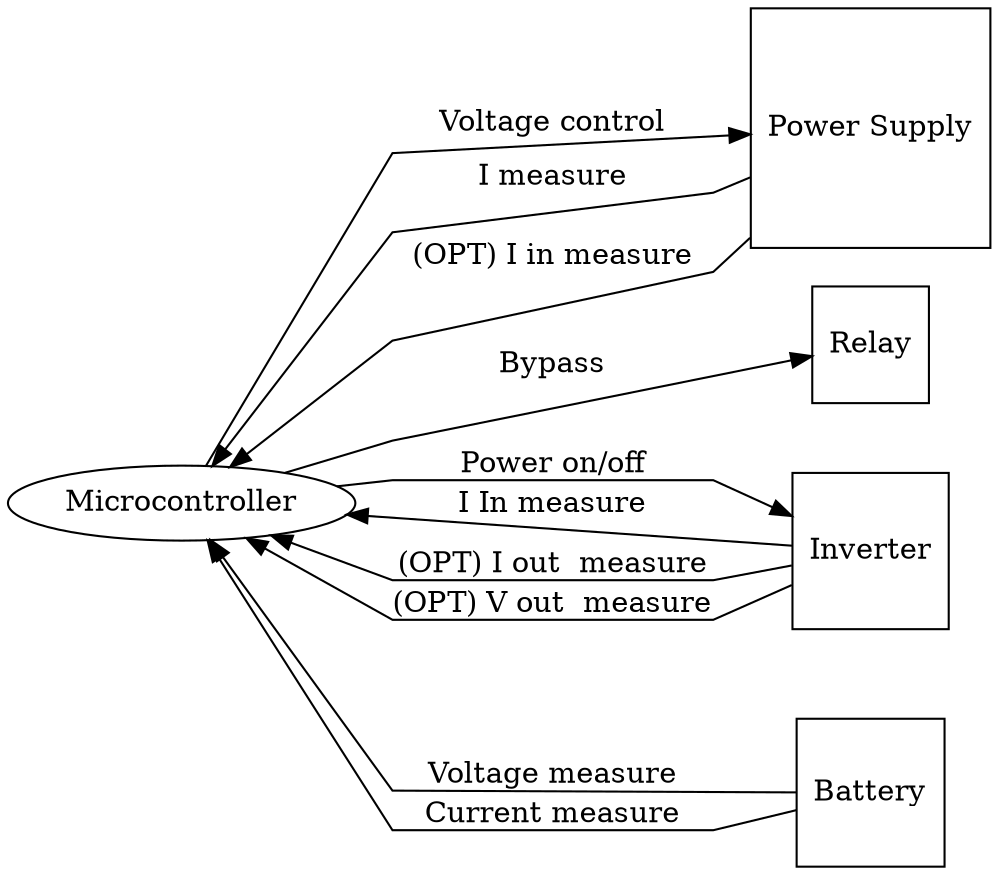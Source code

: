 digraph UPSController{
	rankdir=LR;
	splines=polyline;
	controller [label="Microcontroller"];
	charger [label="Power Supply", shape="square"];
	inverter [label="Inverter", shape="square"];
	battery [label="Battery", shape="square"];
	relay [label="Relay", shape="square"];


	controller -> charger [label="Voltage control"];
	charger -> controller [label="I measure"];
	charger -> controller [label="(OPT) I in measure"];

	inverter -> controller [label="I In measure"];
	inverter -> controller [label="(OPT) I out  measure"];
	inverter -> controller [label="(OPT) V out  measure"];
	controller -> inverter [label="Power on/off"];

	battery -> controller [label="Voltage measure"];
	battery -> controller [label="Current measure"];
	controller -> battery [style = invis];//Topological sorting

	controller -> relay [label="Bypass"];
}
